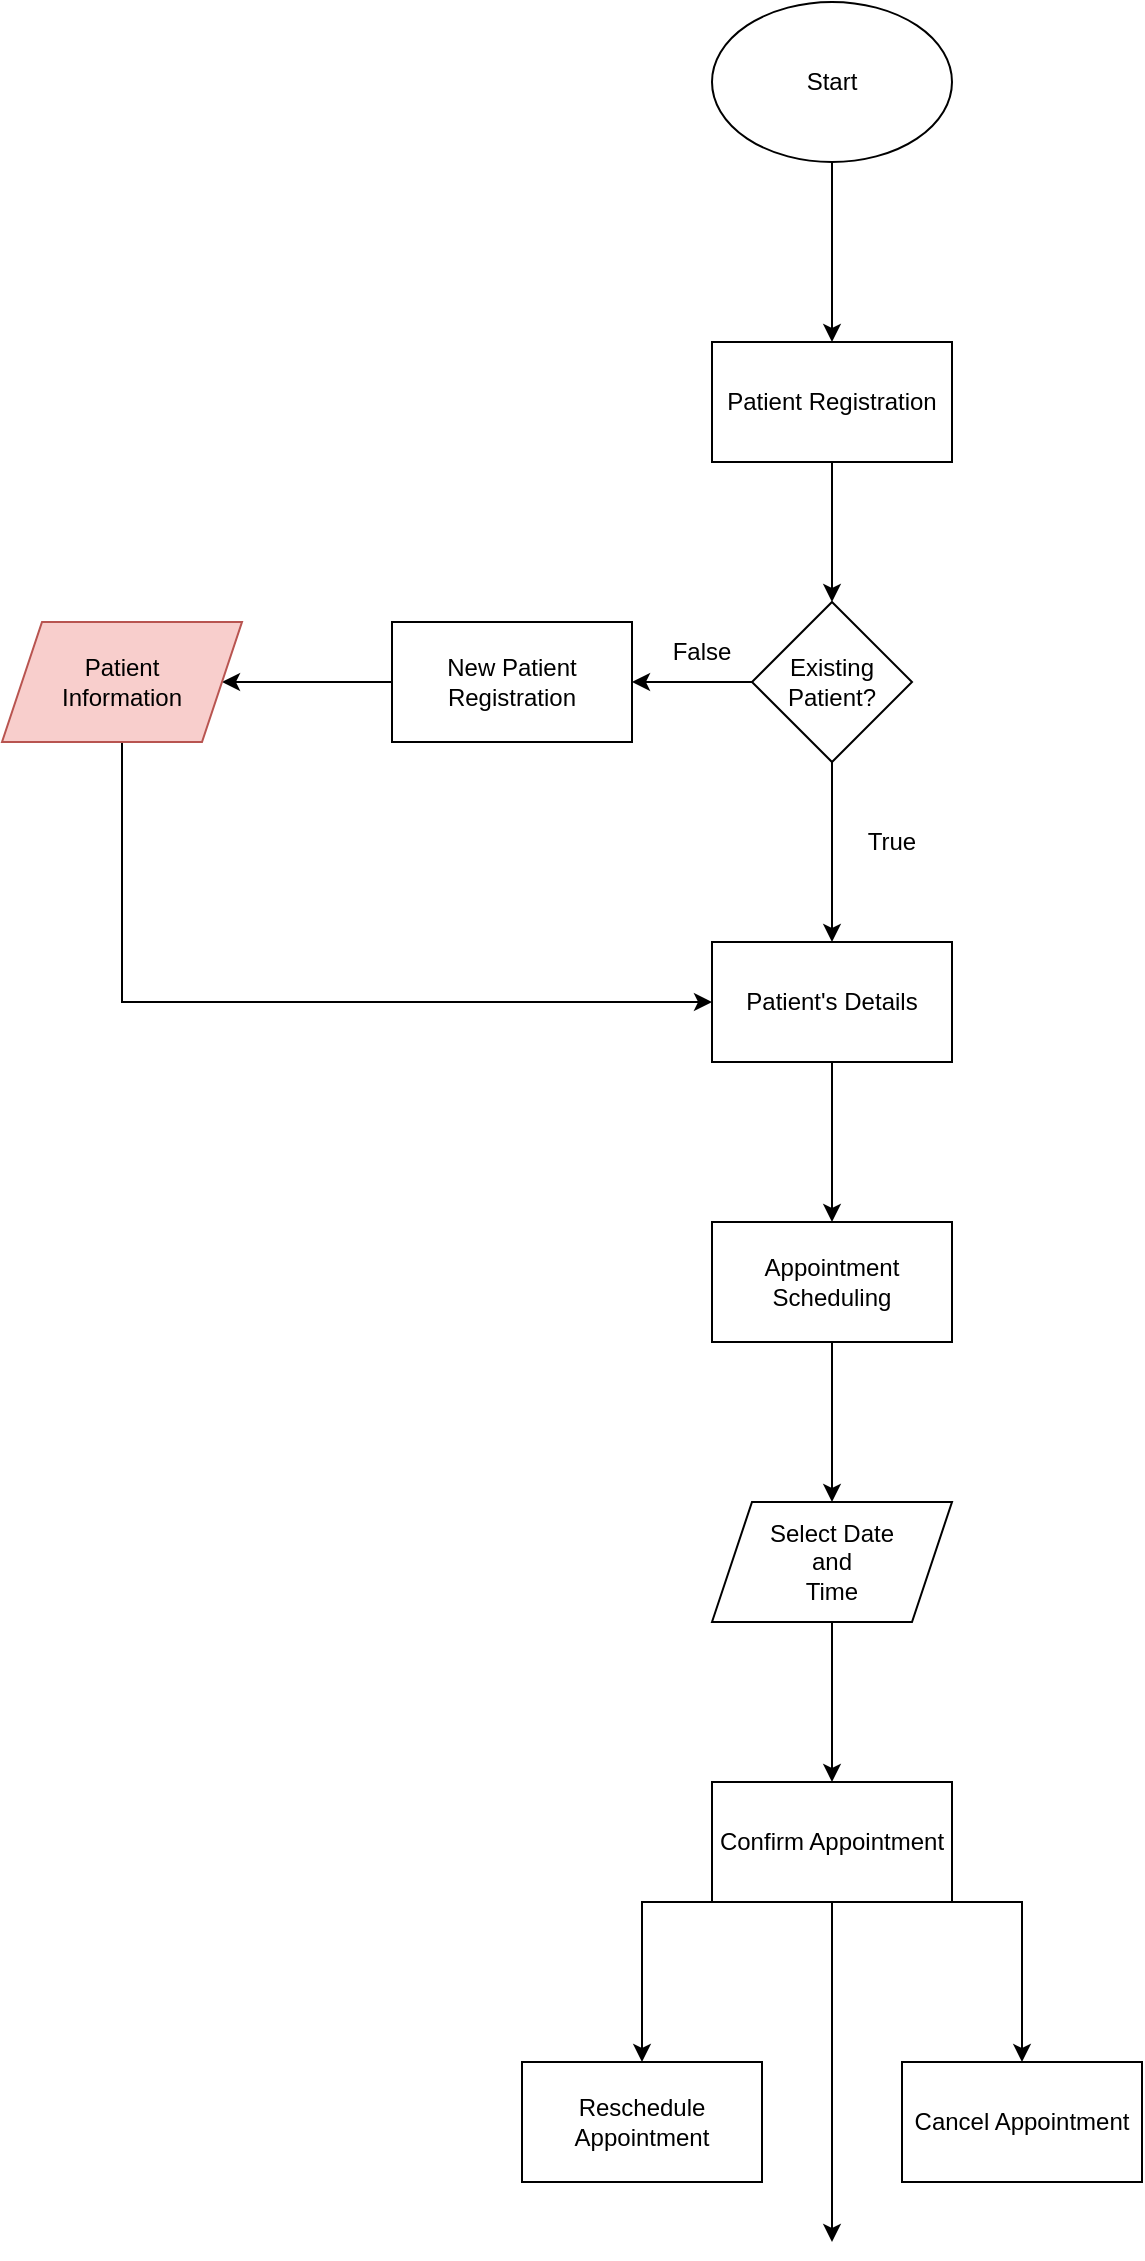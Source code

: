 <mxfile version="22.0.6" type="device">
  <diagram name="Page-1" id="uUrLbPjT-4kFAoDPYk5e">
    <mxGraphModel dx="689" dy="614" grid="1" gridSize="10" guides="1" tooltips="1" connect="1" arrows="1" fold="1" page="1" pageScale="1" pageWidth="850" pageHeight="1100" math="0" shadow="0">
      <root>
        <mxCell id="0" />
        <mxCell id="1" parent="0" />
        <mxCell id="AvxzYxUVcvAYq60GdygG-3" value="" style="edgeStyle=orthogonalEdgeStyle;rounded=0;orthogonalLoop=1;jettySize=auto;html=1;" parent="1" source="AvxzYxUVcvAYq60GdygG-1" target="AvxzYxUVcvAYq60GdygG-2" edge="1">
          <mxGeometry relative="1" as="geometry" />
        </mxCell>
        <mxCell id="AvxzYxUVcvAYq60GdygG-1" value="Start" style="ellipse;whiteSpace=wrap;html=1;" parent="1" vertex="1">
          <mxGeometry x="365" y="130" width="120" height="80" as="geometry" />
        </mxCell>
        <mxCell id="AvxzYxUVcvAYq60GdygG-5" value="" style="edgeStyle=orthogonalEdgeStyle;rounded=0;orthogonalLoop=1;jettySize=auto;html=1;" parent="1" source="AvxzYxUVcvAYq60GdygG-2" target="AvxzYxUVcvAYq60GdygG-4" edge="1">
          <mxGeometry relative="1" as="geometry" />
        </mxCell>
        <mxCell id="AvxzYxUVcvAYq60GdygG-2" value="Patient Registration" style="whiteSpace=wrap;html=1;" parent="1" vertex="1">
          <mxGeometry x="365" y="300" width="120" height="60" as="geometry" />
        </mxCell>
        <mxCell id="YIYibgw2GehKVTbHbiD7-7" value="" style="edgeStyle=orthogonalEdgeStyle;rounded=0;orthogonalLoop=1;jettySize=auto;html=1;" edge="1" parent="1" source="AvxzYxUVcvAYq60GdygG-4" target="YIYibgw2GehKVTbHbiD7-6">
          <mxGeometry relative="1" as="geometry" />
        </mxCell>
        <mxCell id="YIYibgw2GehKVTbHbiD7-9" value="" style="edgeStyle=orthogonalEdgeStyle;rounded=0;orthogonalLoop=1;jettySize=auto;html=1;" edge="1" parent="1" source="AvxzYxUVcvAYq60GdygG-4" target="YIYibgw2GehKVTbHbiD7-8">
          <mxGeometry relative="1" as="geometry" />
        </mxCell>
        <mxCell id="AvxzYxUVcvAYq60GdygG-4" value="Existing&lt;br&gt;Patient?" style="rhombus;whiteSpace=wrap;html=1;" parent="1" vertex="1">
          <mxGeometry x="385" y="430" width="80" height="80" as="geometry" />
        </mxCell>
        <mxCell id="YIYibgw2GehKVTbHbiD7-16" value="" style="edgeStyle=orthogonalEdgeStyle;rounded=0;orthogonalLoop=1;jettySize=auto;html=1;" edge="1" parent="1" source="YIYibgw2GehKVTbHbiD7-6" target="YIYibgw2GehKVTbHbiD7-15">
          <mxGeometry relative="1" as="geometry" />
        </mxCell>
        <mxCell id="YIYibgw2GehKVTbHbiD7-6" value="Patient&#39;s Details" style="whiteSpace=wrap;html=1;" vertex="1" parent="1">
          <mxGeometry x="365" y="600" width="120" height="60" as="geometry" />
        </mxCell>
        <mxCell id="YIYibgw2GehKVTbHbiD7-11" value="" style="edgeStyle=orthogonalEdgeStyle;rounded=0;orthogonalLoop=1;jettySize=auto;html=1;" edge="1" parent="1" source="YIYibgw2GehKVTbHbiD7-8" target="YIYibgw2GehKVTbHbiD7-10">
          <mxGeometry relative="1" as="geometry" />
        </mxCell>
        <mxCell id="YIYibgw2GehKVTbHbiD7-8" value="New Patient&lt;br&gt;Registration" style="whiteSpace=wrap;html=1;" vertex="1" parent="1">
          <mxGeometry x="205" y="440" width="120" height="60" as="geometry" />
        </mxCell>
        <mxCell id="YIYibgw2GehKVTbHbiD7-12" style="edgeStyle=orthogonalEdgeStyle;rounded=0;orthogonalLoop=1;jettySize=auto;html=1;entryX=0;entryY=0.5;entryDx=0;entryDy=0;" edge="1" parent="1" source="YIYibgw2GehKVTbHbiD7-10" target="YIYibgw2GehKVTbHbiD7-6">
          <mxGeometry relative="1" as="geometry">
            <Array as="points">
              <mxPoint x="70" y="630" />
            </Array>
          </mxGeometry>
        </mxCell>
        <mxCell id="YIYibgw2GehKVTbHbiD7-10" value="Patient &lt;br&gt;Information" style="shape=parallelogram;perimeter=parallelogramPerimeter;whiteSpace=wrap;html=1;fixedSize=1;fillColor=#f8cecc;strokeColor=#b85450;" vertex="1" parent="1">
          <mxGeometry x="10" y="440" width="120" height="60" as="geometry" />
        </mxCell>
        <mxCell id="YIYibgw2GehKVTbHbiD7-13" value="False" style="text;html=1;strokeColor=none;fillColor=none;align=center;verticalAlign=middle;whiteSpace=wrap;rounded=0;" vertex="1" parent="1">
          <mxGeometry x="330" y="440" width="60" height="30" as="geometry" />
        </mxCell>
        <mxCell id="YIYibgw2GehKVTbHbiD7-14" value="True" style="text;html=1;strokeColor=none;fillColor=none;align=center;verticalAlign=middle;whiteSpace=wrap;rounded=0;" vertex="1" parent="1">
          <mxGeometry x="425" y="535" width="60" height="30" as="geometry" />
        </mxCell>
        <mxCell id="YIYibgw2GehKVTbHbiD7-18" value="" style="edgeStyle=orthogonalEdgeStyle;rounded=0;orthogonalLoop=1;jettySize=auto;html=1;" edge="1" parent="1" source="YIYibgw2GehKVTbHbiD7-15" target="YIYibgw2GehKVTbHbiD7-17">
          <mxGeometry relative="1" as="geometry" />
        </mxCell>
        <mxCell id="YIYibgw2GehKVTbHbiD7-15" value="Appointment&lt;br&gt;Scheduling" style="whiteSpace=wrap;html=1;" vertex="1" parent="1">
          <mxGeometry x="365" y="740" width="120" height="60" as="geometry" />
        </mxCell>
        <mxCell id="YIYibgw2GehKVTbHbiD7-20" value="" style="edgeStyle=orthogonalEdgeStyle;rounded=0;orthogonalLoop=1;jettySize=auto;html=1;" edge="1" parent="1" source="YIYibgw2GehKVTbHbiD7-17" target="YIYibgw2GehKVTbHbiD7-19">
          <mxGeometry relative="1" as="geometry" />
        </mxCell>
        <mxCell id="YIYibgw2GehKVTbHbiD7-17" value="Select Date &lt;br&gt;and &lt;br&gt;Time" style="shape=parallelogram;perimeter=parallelogramPerimeter;whiteSpace=wrap;html=1;fixedSize=1;" vertex="1" parent="1">
          <mxGeometry x="365" y="880" width="120" height="60" as="geometry" />
        </mxCell>
        <mxCell id="YIYibgw2GehKVTbHbiD7-22" value="" style="edgeStyle=orthogonalEdgeStyle;rounded=0;orthogonalLoop=1;jettySize=auto;html=1;" edge="1" parent="1" source="YIYibgw2GehKVTbHbiD7-19">
          <mxGeometry relative="1" as="geometry">
            <mxPoint x="425" y="1250" as="targetPoint" />
          </mxGeometry>
        </mxCell>
        <mxCell id="YIYibgw2GehKVTbHbiD7-24" value="" style="edgeStyle=orthogonalEdgeStyle;rounded=0;orthogonalLoop=1;jettySize=auto;html=1;entryX=0.5;entryY=0;entryDx=0;entryDy=0;" edge="1" parent="1" target="YIYibgw2GehKVTbHbiD7-23">
          <mxGeometry relative="1" as="geometry">
            <mxPoint x="485" y="1080" as="sourcePoint" />
            <mxPoint x="620" y="1190" as="targetPoint" />
            <Array as="points">
              <mxPoint x="520" y="1080" />
            </Array>
          </mxGeometry>
        </mxCell>
        <mxCell id="YIYibgw2GehKVTbHbiD7-26" value="" style="edgeStyle=orthogonalEdgeStyle;rounded=0;orthogonalLoop=1;jettySize=auto;html=1;entryX=0.5;entryY=0;entryDx=0;entryDy=0;" edge="1" parent="1" source="YIYibgw2GehKVTbHbiD7-19" target="YIYibgw2GehKVTbHbiD7-25">
          <mxGeometry relative="1" as="geometry">
            <Array as="points">
              <mxPoint x="330" y="1080" />
            </Array>
          </mxGeometry>
        </mxCell>
        <mxCell id="YIYibgw2GehKVTbHbiD7-19" value="Confirm Appointment" style="whiteSpace=wrap;html=1;" vertex="1" parent="1">
          <mxGeometry x="365" y="1020" width="120" height="60" as="geometry" />
        </mxCell>
        <mxCell id="YIYibgw2GehKVTbHbiD7-23" value="Cancel Appointment" style="whiteSpace=wrap;html=1;" vertex="1" parent="1">
          <mxGeometry x="460" y="1160" width="120" height="60" as="geometry" />
        </mxCell>
        <mxCell id="YIYibgw2GehKVTbHbiD7-25" value="Reschedule Appointment" style="whiteSpace=wrap;html=1;" vertex="1" parent="1">
          <mxGeometry x="270" y="1160" width="120" height="60" as="geometry" />
        </mxCell>
      </root>
    </mxGraphModel>
  </diagram>
</mxfile>
